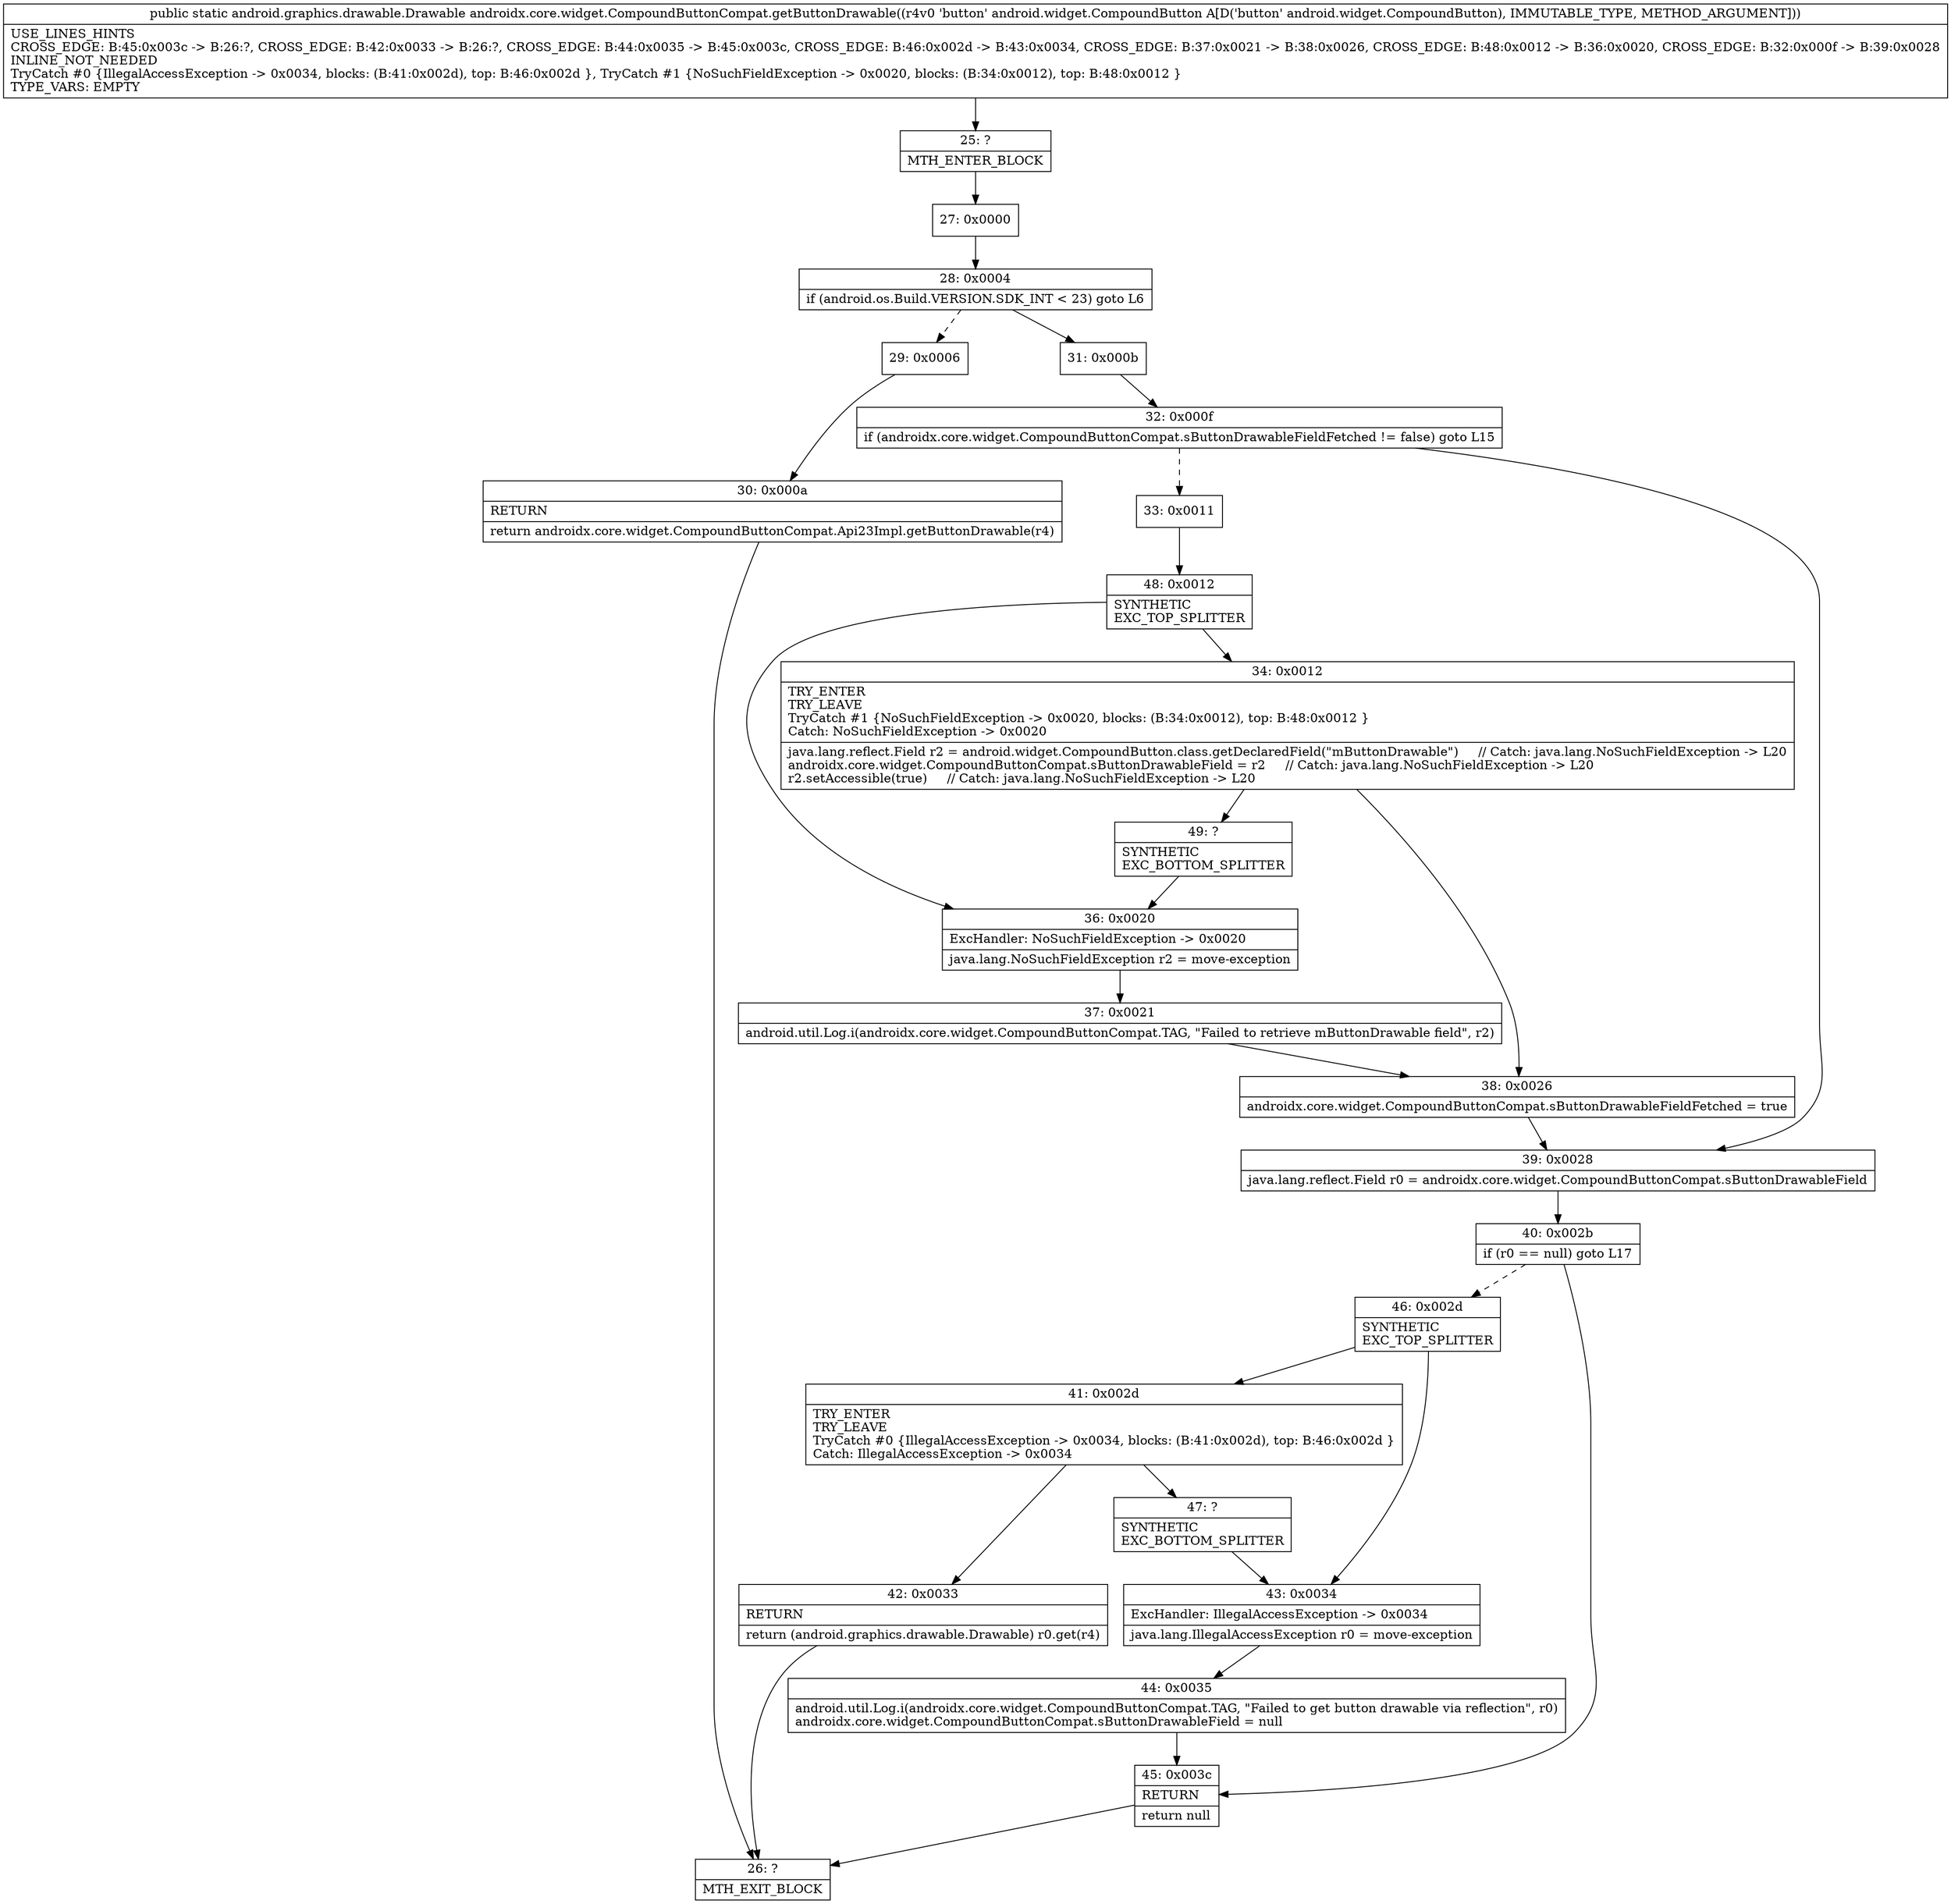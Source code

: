 digraph "CFG forandroidx.core.widget.CompoundButtonCompat.getButtonDrawable(Landroid\/widget\/CompoundButton;)Landroid\/graphics\/drawable\/Drawable;" {
Node_25 [shape=record,label="{25\:\ ?|MTH_ENTER_BLOCK\l}"];
Node_27 [shape=record,label="{27\:\ 0x0000}"];
Node_28 [shape=record,label="{28\:\ 0x0004|if (android.os.Build.VERSION.SDK_INT \< 23) goto L6\l}"];
Node_29 [shape=record,label="{29\:\ 0x0006}"];
Node_30 [shape=record,label="{30\:\ 0x000a|RETURN\l|return androidx.core.widget.CompoundButtonCompat.Api23Impl.getButtonDrawable(r4)\l}"];
Node_26 [shape=record,label="{26\:\ ?|MTH_EXIT_BLOCK\l}"];
Node_31 [shape=record,label="{31\:\ 0x000b}"];
Node_32 [shape=record,label="{32\:\ 0x000f|if (androidx.core.widget.CompoundButtonCompat.sButtonDrawableFieldFetched != false) goto L15\l}"];
Node_33 [shape=record,label="{33\:\ 0x0011}"];
Node_48 [shape=record,label="{48\:\ 0x0012|SYNTHETIC\lEXC_TOP_SPLITTER\l}"];
Node_34 [shape=record,label="{34\:\ 0x0012|TRY_ENTER\lTRY_LEAVE\lTryCatch #1 \{NoSuchFieldException \-\> 0x0020, blocks: (B:34:0x0012), top: B:48:0x0012 \}\lCatch: NoSuchFieldException \-\> 0x0020\l|java.lang.reflect.Field r2 = android.widget.CompoundButton.class.getDeclaredField(\"mButtonDrawable\")     \/\/ Catch: java.lang.NoSuchFieldException \-\> L20\landroidx.core.widget.CompoundButtonCompat.sButtonDrawableField = r2     \/\/ Catch: java.lang.NoSuchFieldException \-\> L20\lr2.setAccessible(true)     \/\/ Catch: java.lang.NoSuchFieldException \-\> L20\l}"];
Node_38 [shape=record,label="{38\:\ 0x0026|androidx.core.widget.CompoundButtonCompat.sButtonDrawableFieldFetched = true\l}"];
Node_49 [shape=record,label="{49\:\ ?|SYNTHETIC\lEXC_BOTTOM_SPLITTER\l}"];
Node_36 [shape=record,label="{36\:\ 0x0020|ExcHandler: NoSuchFieldException \-\> 0x0020\l|java.lang.NoSuchFieldException r2 = move\-exception\l}"];
Node_37 [shape=record,label="{37\:\ 0x0021|android.util.Log.i(androidx.core.widget.CompoundButtonCompat.TAG, \"Failed to retrieve mButtonDrawable field\", r2)\l}"];
Node_39 [shape=record,label="{39\:\ 0x0028|java.lang.reflect.Field r0 = androidx.core.widget.CompoundButtonCompat.sButtonDrawableField\l}"];
Node_40 [shape=record,label="{40\:\ 0x002b|if (r0 == null) goto L17\l}"];
Node_45 [shape=record,label="{45\:\ 0x003c|RETURN\l|return null\l}"];
Node_46 [shape=record,label="{46\:\ 0x002d|SYNTHETIC\lEXC_TOP_SPLITTER\l}"];
Node_41 [shape=record,label="{41\:\ 0x002d|TRY_ENTER\lTRY_LEAVE\lTryCatch #0 \{IllegalAccessException \-\> 0x0034, blocks: (B:41:0x002d), top: B:46:0x002d \}\lCatch: IllegalAccessException \-\> 0x0034\l}"];
Node_42 [shape=record,label="{42\:\ 0x0033|RETURN\l|return (android.graphics.drawable.Drawable) r0.get(r4)\l}"];
Node_47 [shape=record,label="{47\:\ ?|SYNTHETIC\lEXC_BOTTOM_SPLITTER\l}"];
Node_43 [shape=record,label="{43\:\ 0x0034|ExcHandler: IllegalAccessException \-\> 0x0034\l|java.lang.IllegalAccessException r0 = move\-exception\l}"];
Node_44 [shape=record,label="{44\:\ 0x0035|android.util.Log.i(androidx.core.widget.CompoundButtonCompat.TAG, \"Failed to get button drawable via reflection\", r0)\landroidx.core.widget.CompoundButtonCompat.sButtonDrawableField = null\l}"];
MethodNode[shape=record,label="{public static android.graphics.drawable.Drawable androidx.core.widget.CompoundButtonCompat.getButtonDrawable((r4v0 'button' android.widget.CompoundButton A[D('button' android.widget.CompoundButton), IMMUTABLE_TYPE, METHOD_ARGUMENT]))  | USE_LINES_HINTS\lCROSS_EDGE: B:45:0x003c \-\> B:26:?, CROSS_EDGE: B:42:0x0033 \-\> B:26:?, CROSS_EDGE: B:44:0x0035 \-\> B:45:0x003c, CROSS_EDGE: B:46:0x002d \-\> B:43:0x0034, CROSS_EDGE: B:37:0x0021 \-\> B:38:0x0026, CROSS_EDGE: B:48:0x0012 \-\> B:36:0x0020, CROSS_EDGE: B:32:0x000f \-\> B:39:0x0028\lINLINE_NOT_NEEDED\lTryCatch #0 \{IllegalAccessException \-\> 0x0034, blocks: (B:41:0x002d), top: B:46:0x002d \}, TryCatch #1 \{NoSuchFieldException \-\> 0x0020, blocks: (B:34:0x0012), top: B:48:0x0012 \}\lTYPE_VARS: EMPTY\l}"];
MethodNode -> Node_25;Node_25 -> Node_27;
Node_27 -> Node_28;
Node_28 -> Node_29[style=dashed];
Node_28 -> Node_31;
Node_29 -> Node_30;
Node_30 -> Node_26;
Node_31 -> Node_32;
Node_32 -> Node_33[style=dashed];
Node_32 -> Node_39;
Node_33 -> Node_48;
Node_48 -> Node_34;
Node_48 -> Node_36;
Node_34 -> Node_38;
Node_34 -> Node_49;
Node_38 -> Node_39;
Node_49 -> Node_36;
Node_36 -> Node_37;
Node_37 -> Node_38;
Node_39 -> Node_40;
Node_40 -> Node_45;
Node_40 -> Node_46[style=dashed];
Node_45 -> Node_26;
Node_46 -> Node_41;
Node_46 -> Node_43;
Node_41 -> Node_42;
Node_41 -> Node_47;
Node_42 -> Node_26;
Node_47 -> Node_43;
Node_43 -> Node_44;
Node_44 -> Node_45;
}

